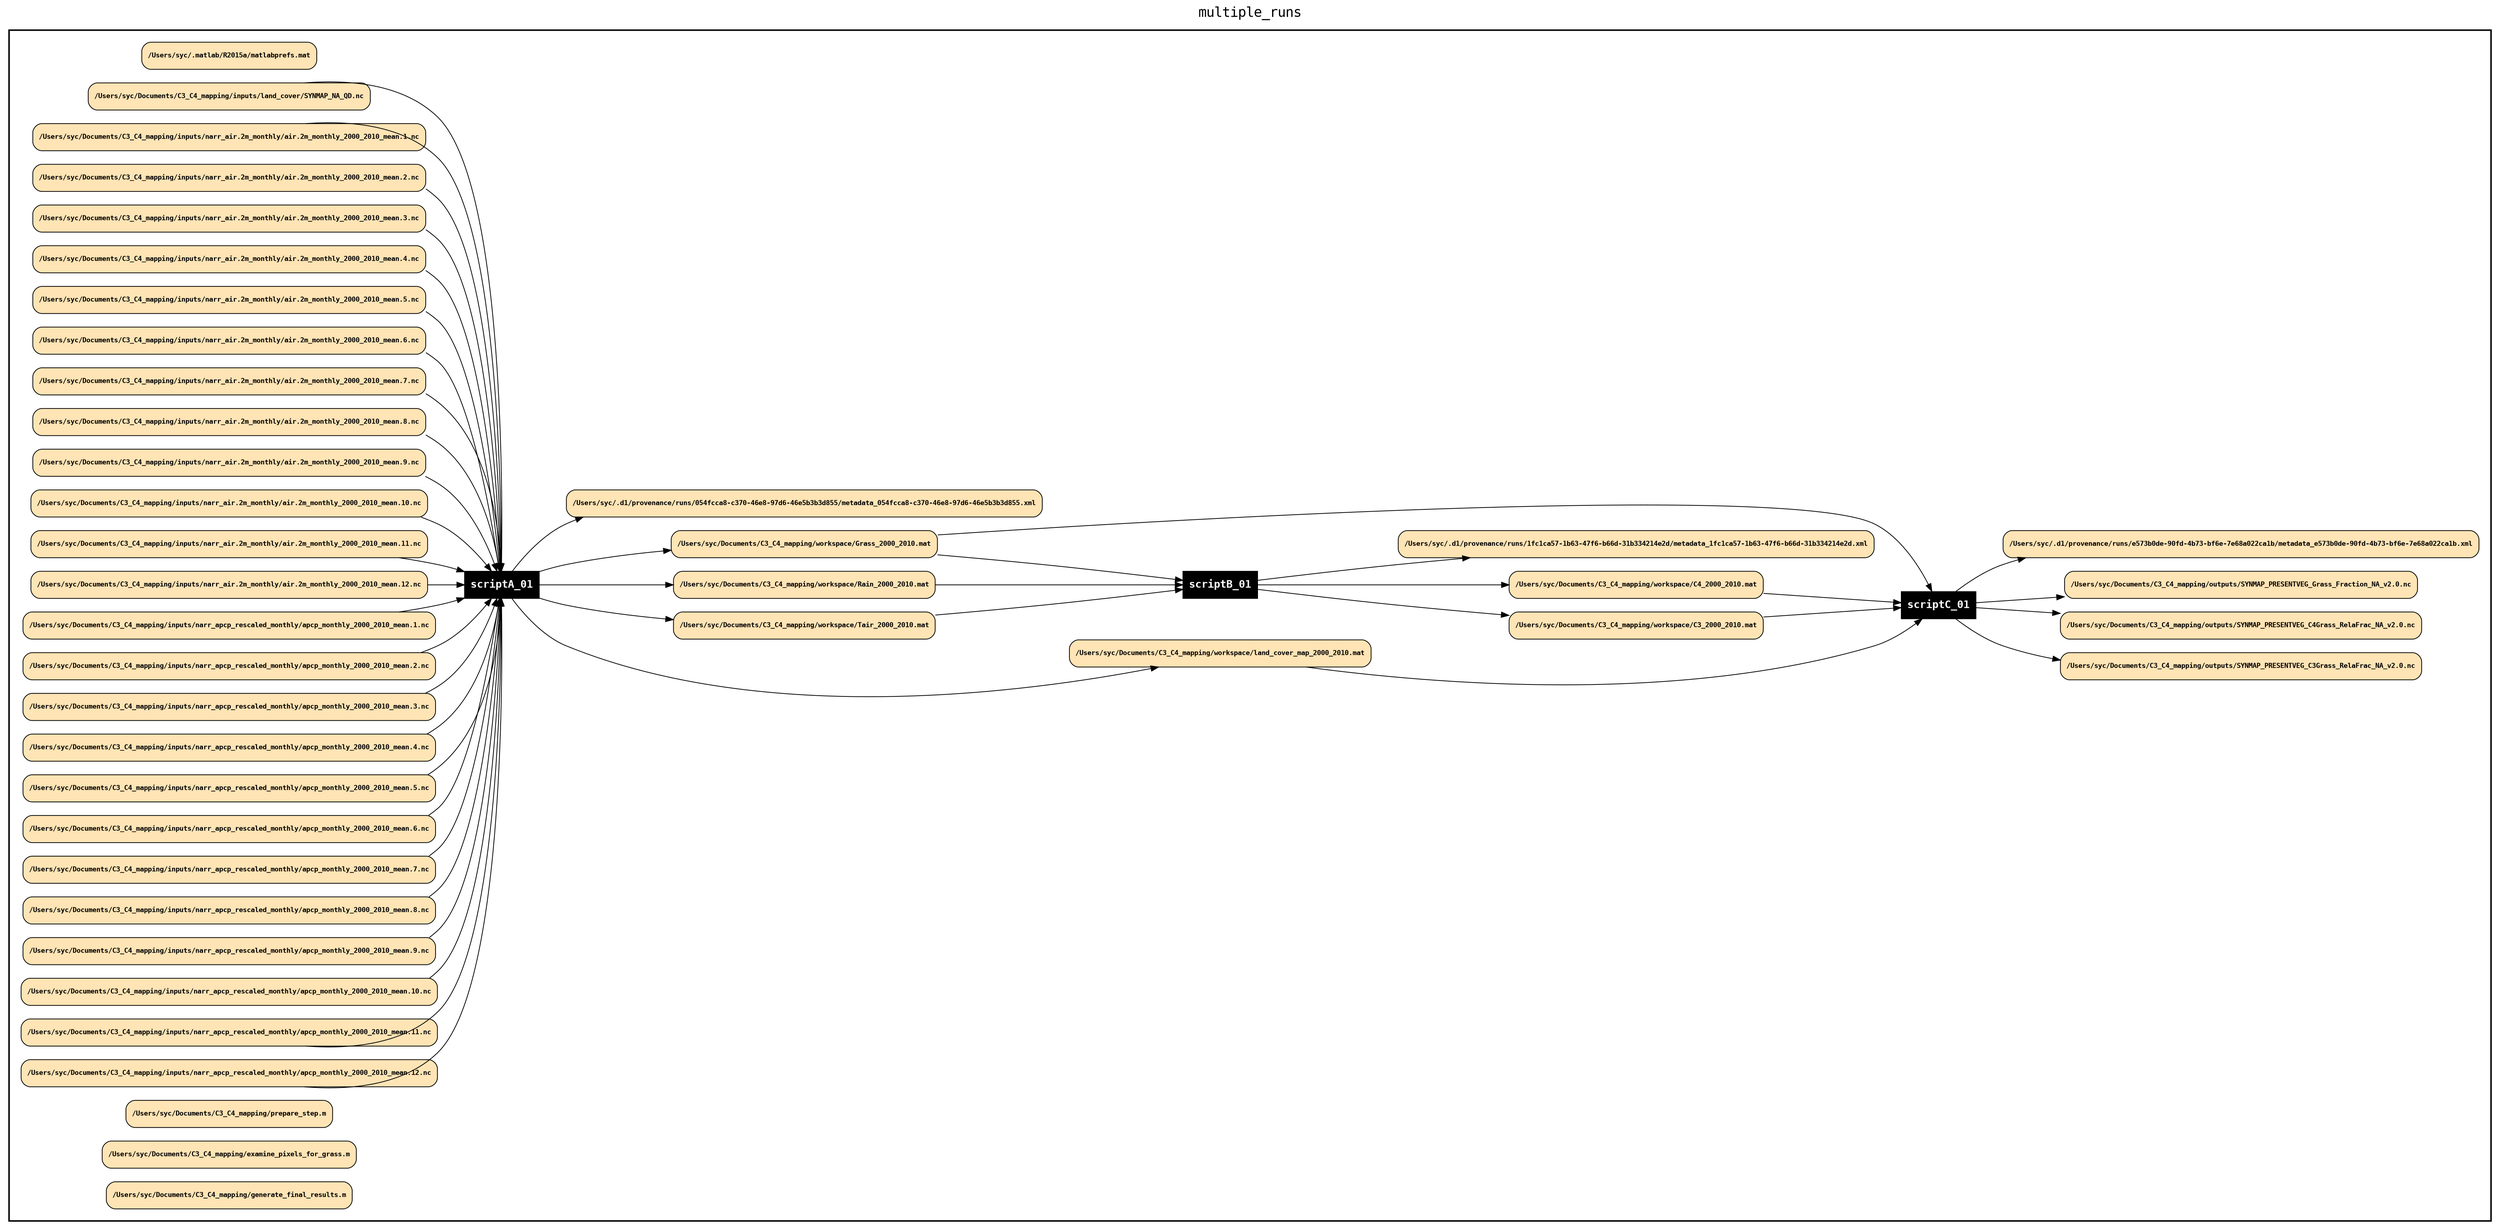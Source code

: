 
digraph rm_data_view {
rankdir=LR
fontname=Courier; fontsize=18; labelloc=t
label="multiple_runs"
subgraph cluster_workflow { label=""; color=black; penwidth=2
subgraph cluster_workflow_inner { label=""; color=white
node[shape=box style=filled fillcolor="black" peripheries=1 fontname="Courier-Bold" fontcolor=white]
scriptA_01
scriptB_01
scriptC_01
node[shape=box style="rounded,filled" fillcolor="#FFE4B5" peripheries=1 fontname="Courier-Bold" fontsize=9 fontcolor=black]
"/Users/syc/.matlab/R2015a/matlabprefs.mat"
"/Users/syc/Documents/C3_C4_mapping/inputs/land_cover/SYNMAP_NA_QD.nc"
"/Users/syc/Documents/C3_C4_mapping/workspace/land_cover_map_2000_2010.mat"
"/Users/syc/Documents/C3_C4_mapping/inputs/narr_air.2m_monthly/air.2m_monthly_2000_2010_mean.1.nc"
"/Users/syc/Documents/C3_C4_mapping/inputs/narr_air.2m_monthly/air.2m_monthly_2000_2010_mean.2.nc"
"/Users/syc/Documents/C3_C4_mapping/inputs/narr_air.2m_monthly/air.2m_monthly_2000_2010_mean.3.nc"
"/Users/syc/Documents/C3_C4_mapping/inputs/narr_air.2m_monthly/air.2m_monthly_2000_2010_mean.4.nc"
"/Users/syc/Documents/C3_C4_mapping/inputs/narr_air.2m_monthly/air.2m_monthly_2000_2010_mean.5.nc"
"/Users/syc/Documents/C3_C4_mapping/inputs/narr_air.2m_monthly/air.2m_monthly_2000_2010_mean.6.nc"
"/Users/syc/Documents/C3_C4_mapping/inputs/narr_air.2m_monthly/air.2m_monthly_2000_2010_mean.7.nc"
"/Users/syc/Documents/C3_C4_mapping/inputs/narr_air.2m_monthly/air.2m_monthly_2000_2010_mean.8.nc"
"/Users/syc/Documents/C3_C4_mapping/inputs/narr_air.2m_monthly/air.2m_monthly_2000_2010_mean.9.nc"
"/Users/syc/Documents/C3_C4_mapping/inputs/narr_air.2m_monthly/air.2m_monthly_2000_2010_mean.10.nc"
"/Users/syc/Documents/C3_C4_mapping/inputs/narr_air.2m_monthly/air.2m_monthly_2000_2010_mean.11.nc"
"/Users/syc/Documents/C3_C4_mapping/inputs/narr_air.2m_monthly/air.2m_monthly_2000_2010_mean.12.nc"
"/Users/syc/Documents/C3_C4_mapping/workspace/Tair_2000_2010.mat"
"/Users/syc/Documents/C3_C4_mapping/inputs/narr_apcp_rescaled_monthly/apcp_monthly_2000_2010_mean.1.nc"
"/Users/syc/Documents/C3_C4_mapping/inputs/narr_apcp_rescaled_monthly/apcp_monthly_2000_2010_mean.2.nc"
"/Users/syc/Documents/C3_C4_mapping/inputs/narr_apcp_rescaled_monthly/apcp_monthly_2000_2010_mean.3.nc"
"/Users/syc/Documents/C3_C4_mapping/inputs/narr_apcp_rescaled_monthly/apcp_monthly_2000_2010_mean.4.nc"
"/Users/syc/Documents/C3_C4_mapping/inputs/narr_apcp_rescaled_monthly/apcp_monthly_2000_2010_mean.5.nc"
"/Users/syc/Documents/C3_C4_mapping/inputs/narr_apcp_rescaled_monthly/apcp_monthly_2000_2010_mean.6.nc"
"/Users/syc/Documents/C3_C4_mapping/inputs/narr_apcp_rescaled_monthly/apcp_monthly_2000_2010_mean.7.nc"
"/Users/syc/Documents/C3_C4_mapping/inputs/narr_apcp_rescaled_monthly/apcp_monthly_2000_2010_mean.8.nc"
"/Users/syc/Documents/C3_C4_mapping/inputs/narr_apcp_rescaled_monthly/apcp_monthly_2000_2010_mean.9.nc"
"/Users/syc/Documents/C3_C4_mapping/inputs/narr_apcp_rescaled_monthly/apcp_monthly_2000_2010_mean.10.nc"
"/Users/syc/Documents/C3_C4_mapping/inputs/narr_apcp_rescaled_monthly/apcp_monthly_2000_2010_mean.11.nc"
"/Users/syc/Documents/C3_C4_mapping/inputs/narr_apcp_rescaled_monthly/apcp_monthly_2000_2010_mean.12.nc"
"/Users/syc/Documents/C3_C4_mapping/workspace/Rain_2000_2010.mat"
"/Users/syc/Documents/C3_C4_mapping/workspace/Grass_2000_2010.mat"
"/Users/syc/Documents/C3_C4_mapping/prepare_step.m"
"/Users/syc/.d1/provenance/runs/054fcca8-c370-46e8-97d6-46e5b3b3d855/metadata_054fcca8-c370-46e8-97d6-46e5b3b3d855.xml"
"/Users/syc/Documents/C3_C4_mapping/workspace/Tair_2000_2010.mat"
"/Users/syc/Documents/C3_C4_mapping/workspace/Rain_2000_2010.mat"
"/Users/syc/Documents/C3_C4_mapping/workspace/Grass_2000_2010.mat"
"/Users/syc/Documents/C3_C4_mapping/workspace/C3_2000_2010.mat"
"/Users/syc/Documents/C3_C4_mapping/workspace/C4_2000_2010.mat"
"/Users/syc/Documents/C3_C4_mapping/examine_pixels_for_grass.m"
"/Users/syc/.d1/provenance/runs/1fc1ca57-1b63-47f6-b66d-31b334214e2d/metadata_1fc1ca57-1b63-47f6-b66d-31b334214e2d.xml"
"/Users/syc/.matlab/R2015a/matlabprefs.mat"
"/Users/syc/Documents/C3_C4_mapping/workspace/Grass_2000_2010.mat"
"/Users/syc/Documents/C3_C4_mapping/workspace/land_cover_map_2000_2010.mat"
"/Users/syc/Documents/C3_C4_mapping/workspace/C3_2000_2010.mat"
"/Users/syc/Documents/C3_C4_mapping/workspace/C4_2000_2010.mat"
"/Users/syc/Documents/C3_C4_mapping/outputs/SYNMAP_PRESENTVEG_C3Grass_RelaFrac_NA_v2.0.nc"
"/Users/syc/Documents/C3_C4_mapping/outputs/SYNMAP_PRESENTVEG_C4Grass_RelaFrac_NA_v2.0.nc"
"/Users/syc/Documents/C3_C4_mapping/outputs/SYNMAP_PRESENTVEG_Grass_Fraction_NA_v2.0.nc"
"/Users/syc/Documents/C3_C4_mapping/generate_final_results.m"
"/Users/syc/.d1/provenance/runs/e573b0de-90fd-4b73-bf6e-7e68a022ca1b/metadata_e573b0de-90fd-4b73-bf6e-7e68a022ca1b.xml"
"/Users/syc/.matlab/R2015a/matlabprefs.mat"
"/Users/syc/.matlab/R2015a/matlabprefs.mat"
"/Users/syc/.matlab/R2015a/matlabprefs.mat"
"/Users/syc/.matlab/R2015a/matlabprefs.mat"
"/Users/syc/.matlab/R2015a/matlabprefs.mat"
"/Users/syc/.matlab/R2015a/matlabprefs.mat"
"/Users/syc/.matlab/R2015a/matlabprefs.mat"
"/Users/syc/.matlab/R2015a/matlabprefs.mat"
"/Users/syc/.matlab/R2015a/matlabprefs.mat"
"/Users/syc/.matlab/R2015a/matlabprefs.mat"
"/Users/syc/.matlab/R2015a/matlabprefs.mat"
"/Users/syc/Documents/C3_C4_mapping/inputs/land_cover/SYNMAP_NA_QD.nc"
"/Users/syc/Documents/C3_C4_mapping/inputs/narr_air.2m_monthly/air.2m_monthly_2000_2010_mean.1.nc"
"/Users/syc/Documents/C3_C4_mapping/inputs/narr_air.2m_monthly/air.2m_monthly_2000_2010_mean.2.nc"
"/Users/syc/Documents/C3_C4_mapping/inputs/narr_air.2m_monthly/air.2m_monthly_2000_2010_mean.3.nc"
"/Users/syc/Documents/C3_C4_mapping/inputs/narr_air.2m_monthly/air.2m_monthly_2000_2010_mean.4.nc"
"/Users/syc/Documents/C3_C4_mapping/inputs/narr_air.2m_monthly/air.2m_monthly_2000_2010_mean.5.nc"
"/Users/syc/Documents/C3_C4_mapping/inputs/narr_air.2m_monthly/air.2m_monthly_2000_2010_mean.6.nc"
"/Users/syc/Documents/C3_C4_mapping/inputs/narr_air.2m_monthly/air.2m_monthly_2000_2010_mean.7.nc"
"/Users/syc/Documents/C3_C4_mapping/inputs/narr_air.2m_monthly/air.2m_monthly_2000_2010_mean.8.nc"
"/Users/syc/Documents/C3_C4_mapping/inputs/narr_air.2m_monthly/air.2m_monthly_2000_2010_mean.9.nc"
"/Users/syc/Documents/C3_C4_mapping/inputs/narr_air.2m_monthly/air.2m_monthly_2000_2010_mean.10.nc"
"/Users/syc/Documents/C3_C4_mapping/inputs/narr_air.2m_monthly/air.2m_monthly_2000_2010_mean.11.nc"
"/Users/syc/Documents/C3_C4_mapping/inputs/narr_air.2m_monthly/air.2m_monthly_2000_2010_mean.12.nc"
"/Users/syc/Documents/C3_C4_mapping/inputs/narr_apcp_rescaled_monthly/apcp_monthly_2000_2010_mean.1.nc"
"/Users/syc/Documents/C3_C4_mapping/inputs/narr_apcp_rescaled_monthly/apcp_monthly_2000_2010_mean.2.nc"
"/Users/syc/Documents/C3_C4_mapping/inputs/narr_apcp_rescaled_monthly/apcp_monthly_2000_2010_mean.3.nc"
"/Users/syc/Documents/C3_C4_mapping/inputs/narr_apcp_rescaled_monthly/apcp_monthly_2000_2010_mean.4.nc"
"/Users/syc/Documents/C3_C4_mapping/inputs/narr_apcp_rescaled_monthly/apcp_monthly_2000_2010_mean.5.nc"
"/Users/syc/Documents/C3_C4_mapping/inputs/narr_apcp_rescaled_monthly/apcp_monthly_2000_2010_mean.6.nc"
"/Users/syc/Documents/C3_C4_mapping/inputs/narr_apcp_rescaled_monthly/apcp_monthly_2000_2010_mean.7.nc"
"/Users/syc/Documents/C3_C4_mapping/inputs/narr_apcp_rescaled_monthly/apcp_monthly_2000_2010_mean.8.nc"
"/Users/syc/Documents/C3_C4_mapping/inputs/narr_apcp_rescaled_monthly/apcp_monthly_2000_2010_mean.9.nc"
"/Users/syc/Documents/C3_C4_mapping/inputs/narr_apcp_rescaled_monthly/apcp_monthly_2000_2010_mean.10.nc"
"/Users/syc/Documents/C3_C4_mapping/inputs/narr_apcp_rescaled_monthly/apcp_monthly_2000_2010_mean.11.nc"
"/Users/syc/Documents/C3_C4_mapping/inputs/narr_apcp_rescaled_monthly/apcp_monthly_2000_2010_mean.12.nc"
"/Users/syc/Documents/C3_C4_mapping/inputs/land_cover/SYNMAP_NA_QD.nc"
"/Users/syc/Documents/C3_C4_mapping/inputs/narr_air.2m_monthly/air.2m_monthly_2000_2010_mean.1.nc"
"/Users/syc/Documents/C3_C4_mapping/inputs/narr_air.2m_monthly/air.2m_monthly_2000_2010_mean.2.nc"
"/Users/syc/Documents/C3_C4_mapping/inputs/narr_air.2m_monthly/air.2m_monthly_2000_2010_mean.3.nc"
"/Users/syc/Documents/C3_C4_mapping/inputs/narr_air.2m_monthly/air.2m_monthly_2000_2010_mean.4.nc"
"/Users/syc/Documents/C3_C4_mapping/inputs/narr_air.2m_monthly/air.2m_monthly_2000_2010_mean.5.nc"
"/Users/syc/Documents/C3_C4_mapping/inputs/narr_air.2m_monthly/air.2m_monthly_2000_2010_mean.6.nc"
"/Users/syc/Documents/C3_C4_mapping/inputs/narr_air.2m_monthly/air.2m_monthly_2000_2010_mean.7.nc"
"/Users/syc/Documents/C3_C4_mapping/inputs/narr_air.2m_monthly/air.2m_monthly_2000_2010_mean.8.nc"
"/Users/syc/Documents/C3_C4_mapping/inputs/narr_air.2m_monthly/air.2m_monthly_2000_2010_mean.9.nc"
"/Users/syc/Documents/C3_C4_mapping/inputs/narr_air.2m_monthly/air.2m_monthly_2000_2010_mean.10.nc"
"/Users/syc/Documents/C3_C4_mapping/inputs/narr_air.2m_monthly/air.2m_monthly_2000_2010_mean.11.nc"
"/Users/syc/Documents/C3_C4_mapping/inputs/narr_air.2m_monthly/air.2m_monthly_2000_2010_mean.12.nc"
"/Users/syc/Documents/C3_C4_mapping/inputs/narr_apcp_rescaled_monthly/apcp_monthly_2000_2010_mean.1.nc"
"/Users/syc/Documents/C3_C4_mapping/inputs/narr_apcp_rescaled_monthly/apcp_monthly_2000_2010_mean.2.nc"
"/Users/syc/Documents/C3_C4_mapping/inputs/narr_apcp_rescaled_monthly/apcp_monthly_2000_2010_mean.3.nc"
"/Users/syc/Documents/C3_C4_mapping/inputs/narr_apcp_rescaled_monthly/apcp_monthly_2000_2010_mean.4.nc"
"/Users/syc/Documents/C3_C4_mapping/inputs/narr_apcp_rescaled_monthly/apcp_monthly_2000_2010_mean.5.nc"
"/Users/syc/Documents/C3_C4_mapping/inputs/narr_apcp_rescaled_monthly/apcp_monthly_2000_2010_mean.6.nc"
"/Users/syc/Documents/C3_C4_mapping/inputs/narr_apcp_rescaled_monthly/apcp_monthly_2000_2010_mean.7.nc"
"/Users/syc/Documents/C3_C4_mapping/inputs/narr_apcp_rescaled_monthly/apcp_monthly_2000_2010_mean.8.nc"
"/Users/syc/Documents/C3_C4_mapping/inputs/narr_apcp_rescaled_monthly/apcp_monthly_2000_2010_mean.9.nc"
"/Users/syc/Documents/C3_C4_mapping/inputs/narr_apcp_rescaled_monthly/apcp_monthly_2000_2010_mean.10.nc"
"/Users/syc/Documents/C3_C4_mapping/inputs/narr_apcp_rescaled_monthly/apcp_monthly_2000_2010_mean.11.nc"
"/Users/syc/Documents/C3_C4_mapping/inputs/narr_apcp_rescaled_monthly/apcp_monthly_2000_2010_mean.12.nc"
"/Users/syc/Documents/C3_C4_mapping/inputs/land_cover/SYNMAP_NA_QD.nc"
"/Users/syc/Documents/C3_C4_mapping/inputs/narr_air.2m_monthly/air.2m_monthly_2000_2010_mean.1.nc"
"/Users/syc/Documents/C3_C4_mapping/inputs/narr_air.2m_monthly/air.2m_monthly_2000_2010_mean.2.nc"
"/Users/syc/Documents/C3_C4_mapping/inputs/narr_air.2m_monthly/air.2m_monthly_2000_2010_mean.3.nc"
"/Users/syc/Documents/C3_C4_mapping/inputs/narr_air.2m_monthly/air.2m_monthly_2000_2010_mean.4.nc"
"/Users/syc/Documents/C3_C4_mapping/inputs/narr_air.2m_monthly/air.2m_monthly_2000_2010_mean.5.nc"
"/Users/syc/Documents/C3_C4_mapping/inputs/narr_air.2m_monthly/air.2m_monthly_2000_2010_mean.6.nc"
"/Users/syc/Documents/C3_C4_mapping/inputs/narr_air.2m_monthly/air.2m_monthly_2000_2010_mean.7.nc"
"/Users/syc/Documents/C3_C4_mapping/inputs/narr_air.2m_monthly/air.2m_monthly_2000_2010_mean.8.nc"
"/Users/syc/Documents/C3_C4_mapping/inputs/narr_air.2m_monthly/air.2m_monthly_2000_2010_mean.9.nc"
"/Users/syc/Documents/C3_C4_mapping/inputs/narr_air.2m_monthly/air.2m_monthly_2000_2010_mean.10.nc"
"/Users/syc/Documents/C3_C4_mapping/inputs/narr_air.2m_monthly/air.2m_monthly_2000_2010_mean.11.nc"
"/Users/syc/Documents/C3_C4_mapping/inputs/narr_air.2m_monthly/air.2m_monthly_2000_2010_mean.12.nc"
"/Users/syc/Documents/C3_C4_mapping/inputs/narr_apcp_rescaled_monthly/apcp_monthly_2000_2010_mean.1.nc"
"/Users/syc/Documents/C3_C4_mapping/inputs/narr_apcp_rescaled_monthly/apcp_monthly_2000_2010_mean.2.nc"
"/Users/syc/Documents/C3_C4_mapping/inputs/narr_apcp_rescaled_monthly/apcp_monthly_2000_2010_mean.3.nc"
"/Users/syc/Documents/C3_C4_mapping/inputs/narr_apcp_rescaled_monthly/apcp_monthly_2000_2010_mean.4.nc"
"/Users/syc/Documents/C3_C4_mapping/inputs/narr_apcp_rescaled_monthly/apcp_monthly_2000_2010_mean.5.nc"
"/Users/syc/Documents/C3_C4_mapping/inputs/narr_apcp_rescaled_monthly/apcp_monthly_2000_2010_mean.6.nc"
"/Users/syc/Documents/C3_C4_mapping/inputs/narr_apcp_rescaled_monthly/apcp_monthly_2000_2010_mean.7.nc"
"/Users/syc/Documents/C3_C4_mapping/inputs/narr_apcp_rescaled_monthly/apcp_monthly_2000_2010_mean.8.nc"
"/Users/syc/Documents/C3_C4_mapping/inputs/narr_apcp_rescaled_monthly/apcp_monthly_2000_2010_mean.9.nc"
"/Users/syc/Documents/C3_C4_mapping/inputs/narr_apcp_rescaled_monthly/apcp_monthly_2000_2010_mean.10.nc"
"/Users/syc/Documents/C3_C4_mapping/inputs/narr_apcp_rescaled_monthly/apcp_monthly_2000_2010_mean.11.nc"
"/Users/syc/Documents/C3_C4_mapping/inputs/narr_apcp_rescaled_monthly/apcp_monthly_2000_2010_mean.12.nc"
"/Users/syc/Documents/C3_C4_mapping/inputs/land_cover/SYNMAP_NA_QD.nc"
"/Users/syc/Documents/C3_C4_mapping/inputs/narr_air.2m_monthly/air.2m_monthly_2000_2010_mean.1.nc"
"/Users/syc/Documents/C3_C4_mapping/inputs/narr_air.2m_monthly/air.2m_monthly_2000_2010_mean.2.nc"
"/Users/syc/Documents/C3_C4_mapping/inputs/narr_air.2m_monthly/air.2m_monthly_2000_2010_mean.3.nc"
"/Users/syc/Documents/C3_C4_mapping/inputs/narr_air.2m_monthly/air.2m_monthly_2000_2010_mean.4.nc"
"/Users/syc/Documents/C3_C4_mapping/inputs/narr_air.2m_monthly/air.2m_monthly_2000_2010_mean.5.nc"
"/Users/syc/Documents/C3_C4_mapping/inputs/narr_air.2m_monthly/air.2m_monthly_2000_2010_mean.6.nc"
"/Users/syc/Documents/C3_C4_mapping/inputs/narr_air.2m_monthly/air.2m_monthly_2000_2010_mean.7.nc"
"/Users/syc/Documents/C3_C4_mapping/inputs/narr_air.2m_monthly/air.2m_monthly_2000_2010_mean.8.nc"
"/Users/syc/Documents/C3_C4_mapping/inputs/narr_air.2m_monthly/air.2m_monthly_2000_2010_mean.9.nc"
"/Users/syc/Documents/C3_C4_mapping/inputs/narr_air.2m_monthly/air.2m_monthly_2000_2010_mean.10.nc"
"/Users/syc/Documents/C3_C4_mapping/inputs/narr_air.2m_monthly/air.2m_monthly_2000_2010_mean.11.nc"
"/Users/syc/Documents/C3_C4_mapping/inputs/narr_air.2m_monthly/air.2m_monthly_2000_2010_mean.12.nc"
"/Users/syc/Documents/C3_C4_mapping/inputs/narr_apcp_rescaled_monthly/apcp_monthly_2000_2010_mean.1.nc"
"/Users/syc/Documents/C3_C4_mapping/inputs/narr_apcp_rescaled_monthly/apcp_monthly_2000_2010_mean.2.nc"
"/Users/syc/Documents/C3_C4_mapping/inputs/narr_apcp_rescaled_monthly/apcp_monthly_2000_2010_mean.3.nc"
"/Users/syc/Documents/C3_C4_mapping/inputs/narr_apcp_rescaled_monthly/apcp_monthly_2000_2010_mean.4.nc"
"/Users/syc/Documents/C3_C4_mapping/inputs/narr_apcp_rescaled_monthly/apcp_monthly_2000_2010_mean.5.nc"
"/Users/syc/Documents/C3_C4_mapping/inputs/narr_apcp_rescaled_monthly/apcp_monthly_2000_2010_mean.6.nc"
"/Users/syc/Documents/C3_C4_mapping/inputs/narr_apcp_rescaled_monthly/apcp_monthly_2000_2010_mean.7.nc"
"/Users/syc/Documents/C3_C4_mapping/inputs/narr_apcp_rescaled_monthly/apcp_monthly_2000_2010_mean.8.nc"
"/Users/syc/Documents/C3_C4_mapping/inputs/narr_apcp_rescaled_monthly/apcp_monthly_2000_2010_mean.9.nc"
"/Users/syc/Documents/C3_C4_mapping/inputs/narr_apcp_rescaled_monthly/apcp_monthly_2000_2010_mean.10.nc"
"/Users/syc/Documents/C3_C4_mapping/inputs/narr_apcp_rescaled_monthly/apcp_monthly_2000_2010_mean.11.nc"
"/Users/syc/Documents/C3_C4_mapping/inputs/narr_apcp_rescaled_monthly/apcp_monthly_2000_2010_mean.12.nc"
"/Users/syc/Documents/C3_C4_mapping/outputs/SYNMAP_PRESENTVEG_C3Grass_RelaFrac_NA_v2.0.nc"
"/Users/syc/.matlab/R2015a/matlabprefs.mat"
"/Users/syc/.matlab/R2015a/matlabprefs.mat"
"/Users/syc/.matlab/R2015a/matlabprefs.mat"
"/Users/syc/.matlab/R2015a/matlabprefs.mat"
"/Users/syc/.matlab/R2015a/matlabprefs.mat"
"/Users/syc/.matlab/R2015a/matlabprefs.mat"
"/Users/syc/.matlab/R2015a/matlabprefs.mat"
"/Users/syc/.matlab/R2015a/matlabprefs.mat"
"/Users/syc/.matlab/R2015a/matlabprefs.mat"
"/Users/syc/.matlab/R2015a/matlabprefs.mat"
"/Users/syc/.matlab/R2015a/matlabprefs.mat"
"/Users/syc/.matlab/R2015a/matlabprefs.mat"
"/Users/syc/.matlab/R2015a/matlabprefs.mat"
"/Users/syc/.matlab/R2015a/matlabprefs.mat"
"/Users/syc/.matlab/R2015a/matlabprefs.mat"
"/Users/syc/.matlab/R2015a/matlabprefs.mat"
"/Users/syc/.matlab/R2015a/matlabprefs.mat"
"/Users/syc/.matlab/R2015a/matlabprefs.mat"
"/Users/syc/.matlab/R2015a/matlabprefs.mat"
"/Users/syc/.matlab/R2015a/matlabprefs.mat"
"/Users/syc/.matlab/R2015a/matlabprefs.mat"
"/Users/syc/.matlab/R2015a/matlabprefs.mat"
"/Users/syc/.matlab/R2015a/matlabprefs.mat"
}}
"/Users/syc/Documents/C3_C4_mapping/inputs/land_cover/SYNMAP_NA_QD.nc" -> scriptA_01
"/Users/syc/Documents/C3_C4_mapping/inputs/narr_air.2m_monthly/air.2m_monthly_2000_2010_mean.1.nc" -> scriptA_01
"/Users/syc/Documents/C3_C4_mapping/inputs/narr_air.2m_monthly/air.2m_monthly_2000_2010_mean.2.nc" -> scriptA_01
"/Users/syc/Documents/C3_C4_mapping/inputs/narr_air.2m_monthly/air.2m_monthly_2000_2010_mean.3.nc" -> scriptA_01
"/Users/syc/Documents/C3_C4_mapping/inputs/narr_air.2m_monthly/air.2m_monthly_2000_2010_mean.4.nc" -> scriptA_01
"/Users/syc/Documents/C3_C4_mapping/inputs/narr_air.2m_monthly/air.2m_monthly_2000_2010_mean.5.nc" -> scriptA_01
"/Users/syc/Documents/C3_C4_mapping/inputs/narr_air.2m_monthly/air.2m_monthly_2000_2010_mean.6.nc" -> scriptA_01
"/Users/syc/Documents/C3_C4_mapping/inputs/narr_air.2m_monthly/air.2m_monthly_2000_2010_mean.7.nc" -> scriptA_01
"/Users/syc/Documents/C3_C4_mapping/inputs/narr_air.2m_monthly/air.2m_monthly_2000_2010_mean.8.nc" -> scriptA_01
"/Users/syc/Documents/C3_C4_mapping/inputs/narr_air.2m_monthly/air.2m_monthly_2000_2010_mean.9.nc" -> scriptA_01
"/Users/syc/Documents/C3_C4_mapping/inputs/narr_air.2m_monthly/air.2m_monthly_2000_2010_mean.10.nc" -> scriptA_01
"/Users/syc/Documents/C3_C4_mapping/inputs/narr_air.2m_monthly/air.2m_monthly_2000_2010_mean.11.nc" -> scriptA_01
"/Users/syc/Documents/C3_C4_mapping/inputs/narr_air.2m_monthly/air.2m_monthly_2000_2010_mean.12.nc" -> scriptA_01
"/Users/syc/Documents/C3_C4_mapping/inputs/narr_apcp_rescaled_monthly/apcp_monthly_2000_2010_mean.1.nc" -> scriptA_01
"/Users/syc/Documents/C3_C4_mapping/inputs/narr_apcp_rescaled_monthly/apcp_monthly_2000_2010_mean.2.nc" -> scriptA_01
"/Users/syc/Documents/C3_C4_mapping/inputs/narr_apcp_rescaled_monthly/apcp_monthly_2000_2010_mean.3.nc" -> scriptA_01
"/Users/syc/Documents/C3_C4_mapping/inputs/narr_apcp_rescaled_monthly/apcp_monthly_2000_2010_mean.4.nc" -> scriptA_01
"/Users/syc/Documents/C3_C4_mapping/inputs/narr_apcp_rescaled_monthly/apcp_monthly_2000_2010_mean.5.nc" -> scriptA_01
"/Users/syc/Documents/C3_C4_mapping/inputs/narr_apcp_rescaled_monthly/apcp_monthly_2000_2010_mean.6.nc" -> scriptA_01
"/Users/syc/Documents/C3_C4_mapping/inputs/narr_apcp_rescaled_monthly/apcp_monthly_2000_2010_mean.7.nc" -> scriptA_01
"/Users/syc/Documents/C3_C4_mapping/inputs/narr_apcp_rescaled_monthly/apcp_monthly_2000_2010_mean.8.nc" -> scriptA_01
"/Users/syc/Documents/C3_C4_mapping/inputs/narr_apcp_rescaled_monthly/apcp_monthly_2000_2010_mean.9.nc" -> scriptA_01
"/Users/syc/Documents/C3_C4_mapping/inputs/narr_apcp_rescaled_monthly/apcp_monthly_2000_2010_mean.10.nc" -> scriptA_01
"/Users/syc/Documents/C3_C4_mapping/inputs/narr_apcp_rescaled_monthly/apcp_monthly_2000_2010_mean.11.nc" -> scriptA_01
"/Users/syc/Documents/C3_C4_mapping/inputs/narr_apcp_rescaled_monthly/apcp_monthly_2000_2010_mean.12.nc" -> scriptA_01
"/Users/syc/Documents/C3_C4_mapping/workspace/Tair_2000_2010.mat" -> scriptB_01
"/Users/syc/Documents/C3_C4_mapping/workspace/Rain_2000_2010.mat" -> scriptB_01
"/Users/syc/Documents/C3_C4_mapping/workspace/Grass_2000_2010.mat" -> scriptB_01
"/Users/syc/Documents/C3_C4_mapping/workspace/Grass_2000_2010.mat" -> scriptC_01
"/Users/syc/Documents/C3_C4_mapping/workspace/land_cover_map_2000_2010.mat" -> scriptC_01
"/Users/syc/Documents/C3_C4_mapping/workspace/C3_2000_2010.mat" -> scriptC_01
"/Users/syc/Documents/C3_C4_mapping/workspace/C4_2000_2010.mat" -> scriptC_01
scriptA_01 -> "/Users/syc/Documents/C3_C4_mapping/workspace/land_cover_map_2000_2010.mat"
scriptA_01 -> "/Users/syc/Documents/C3_C4_mapping/workspace/Tair_2000_2010.mat"
scriptA_01 -> "/Users/syc/Documents/C3_C4_mapping/workspace/Rain_2000_2010.mat"
scriptA_01 -> "/Users/syc/Documents/C3_C4_mapping/workspace/Grass_2000_2010.mat"
scriptA_01 -> "/Users/syc/.d1/provenance/runs/054fcca8-c370-46e8-97d6-46e5b3b3d855/metadata_054fcca8-c370-46e8-97d6-46e5b3b3d855.xml"
scriptB_01 -> "/Users/syc/Documents/C3_C4_mapping/workspace/C3_2000_2010.mat"
scriptB_01 -> "/Users/syc/Documents/C3_C4_mapping/workspace/C4_2000_2010.mat"
scriptB_01 -> "/Users/syc/.d1/provenance/runs/1fc1ca57-1b63-47f6-b66d-31b334214e2d/metadata_1fc1ca57-1b63-47f6-b66d-31b334214e2d.xml"
scriptC_01 -> "/Users/syc/Documents/C3_C4_mapping/outputs/SYNMAP_PRESENTVEG_C3Grass_RelaFrac_NA_v2.0.nc"
scriptC_01 -> "/Users/syc/Documents/C3_C4_mapping/outputs/SYNMAP_PRESENTVEG_C4Grass_RelaFrac_NA_v2.0.nc"
scriptC_01 -> "/Users/syc/Documents/C3_C4_mapping/outputs/SYNMAP_PRESENTVEG_Grass_Fraction_NA_v2.0.nc"
scriptC_01 -> "/Users/syc/.d1/provenance/runs/e573b0de-90fd-4b73-bf6e-7e68a022ca1b/metadata_e573b0de-90fd-4b73-bf6e-7e68a022ca1b.xml"
}
